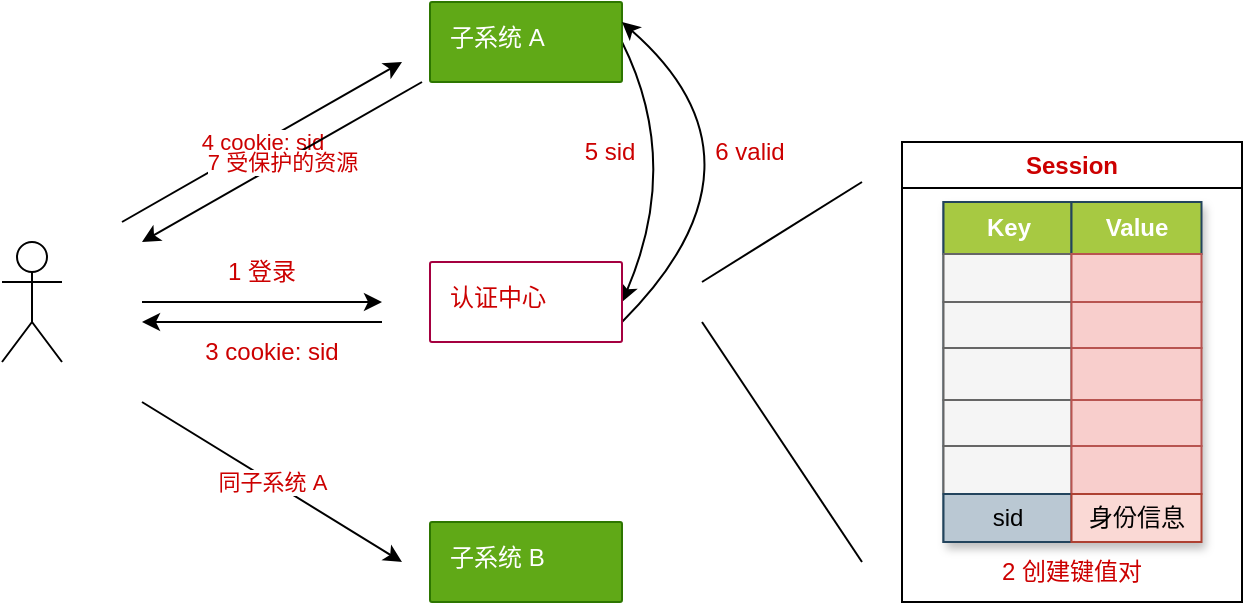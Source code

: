 <mxfile>
    <diagram id="XDS7-7kr3lyD7i5Q27BK" name="session+cookie模式">
        <mxGraphModel dx="1085" dy="590" grid="1" gridSize="10" guides="1" tooltips="1" connect="1" arrows="1" fold="1" page="0" pageScale="1" pageWidth="827" pageHeight="1169" background="none" math="0" shadow="0">
            <root>
                <mxCell id="0"/>
                <mxCell id="1" parent="0"/>
                <mxCell id="3" value="" style="shape=umlActor;verticalLabelPosition=bottom;verticalAlign=top;html=1;outlineConnect=0;" parent="1" vertex="1">
                    <mxGeometry x="80" y="200" width="30" height="60" as="geometry"/>
                </mxCell>
                <mxCell id="76" style="edgeStyle=none;html=1;exitX=1;exitY=0.5;exitDx=0;exitDy=0;exitPerimeter=0;entryX=1;entryY=0.5;entryDx=0;entryDy=0;entryPerimeter=0;fontColor=#CC0000;curved=1;" parent="1" source="7" target="9" edge="1">
                    <mxGeometry relative="1" as="geometry">
                        <Array as="points">
                            <mxPoint x="420" y="160"/>
                        </Array>
                    </mxGeometry>
                </mxCell>
                <mxCell id="7" value="子系统 A" style="points=[[0,0,0],[0.25,0,0],[0.5,0,0],[0.75,0,0],[1,0,0],[1,0.25,0],[1,0.5,0],[1,0.75,0],[1,1,0],[0.75,1,0],[0.5,1,0],[0.25,1,0],[0,1,0],[0,0.75,0],[0,0.5,0],[0,0.25,0]];rounded=1;absoluteArcSize=1;arcSize=2;html=1;strokeColor=#2D7600;shadow=0;dashed=0;fontSize=12;fontColor=#ffffff;align=left;verticalAlign=top;spacing=10;spacingTop=-4;fillColor=#60a917;" parent="1" vertex="1">
                    <mxGeometry x="294" y="80" width="96" height="40" as="geometry"/>
                </mxCell>
                <mxCell id="8" value="子系统 B" style="points=[[0,0,0],[0.25,0,0],[0.5,0,0],[0.75,0,0],[1,0,0],[1,0.25,0],[1,0.5,0],[1,0.75,0],[1,1,0],[0.75,1,0],[0.5,1,0],[0.25,1,0],[0,1,0],[0,0.75,0],[0,0.5,0],[0,0.25,0]];rounded=1;absoluteArcSize=1;arcSize=2;html=1;strokeColor=#2D7600;shadow=0;dashed=0;fontSize=12;fontColor=#ffffff;align=left;verticalAlign=top;spacing=10;spacingTop=-4;fillColor=#60a917;" parent="1" vertex="1">
                    <mxGeometry x="294" y="340" width="96" height="40" as="geometry"/>
                </mxCell>
                <mxCell id="80" style="edgeStyle=none;curved=1;html=1;exitX=1;exitY=0.75;exitDx=0;exitDy=0;exitPerimeter=0;entryX=1;entryY=0.25;entryDx=0;entryDy=0;entryPerimeter=0;fontColor=#CC0000;" parent="1" source="9" target="7" edge="1">
                    <mxGeometry relative="1" as="geometry">
                        <Array as="points">
                            <mxPoint x="470" y="160"/>
                        </Array>
                    </mxGeometry>
                </mxCell>
                <mxCell id="9" value="&lt;font color=&quot;#cc0000&quot;&gt;认证中心&lt;/font&gt;" style="points=[[0,0,0],[0.25,0,0],[0.5,0,0],[0.75,0,0],[1,0,0],[1,0.25,0],[1,0.5,0],[1,0.75,0],[1,1,0],[0.75,1,0],[0.5,1,0],[0.25,1,0],[0,1,0],[0,0.75,0],[0,0.5,0],[0,0.25,0]];rounded=1;absoluteArcSize=1;arcSize=2;html=1;shadow=0;dashed=0;fontSize=12;align=left;verticalAlign=top;spacing=10;spacingTop=-4;fillColor=#FFFFFF;fontColor=#ffffff;strokeColor=#A50040;" parent="1" vertex="1">
                    <mxGeometry x="294" y="210" width="96" height="40" as="geometry"/>
                </mxCell>
                <mxCell id="13" value="" style="endArrow=classic;html=1;" parent="1" edge="1">
                    <mxGeometry width="50" height="50" relative="1" as="geometry">
                        <mxPoint x="150" y="230" as="sourcePoint"/>
                        <mxPoint x="270" y="230" as="targetPoint"/>
                    </mxGeometry>
                </mxCell>
                <mxCell id="14" value="1 登录" style="text;html=1;strokeColor=none;fillColor=none;align=center;verticalAlign=middle;whiteSpace=wrap;rounded=0;fontColor=#CC0000;" parent="1" vertex="1">
                    <mxGeometry x="180" y="200" width="60" height="30" as="geometry"/>
                </mxCell>
                <mxCell id="21" value="Session" style="swimlane;whiteSpace=wrap;html=1;fontColor=#CC0000;fillColor=#FFFFFF;gradientColor=none;swimlaneFillColor=none;" parent="1" vertex="1">
                    <mxGeometry x="530" y="150" width="170" height="230" as="geometry"/>
                </mxCell>
                <mxCell id="40" value="Assets" style="childLayout=tableLayout;recursiveResize=0;strokeColor=#23445d;fillColor=#bac8d3;shadow=1;fontColor=#000000;" parent="21" vertex="1">
                    <mxGeometry x="20.75" y="30" width="128.5" height="170" as="geometry"/>
                </mxCell>
                <mxCell id="41" style="shape=tableRow;horizontal=0;startSize=0;swimlaneHead=0;swimlaneBody=0;top=0;left=0;bottom=0;right=0;dropTarget=0;collapsible=0;recursiveResize=0;expand=0;fontStyle=0;strokeColor=inherit;fillColor=#ffffff;" parent="40" vertex="1">
                    <mxGeometry width="128.5" height="26" as="geometry"/>
                </mxCell>
                <mxCell id="42" value="Key" style="connectable=0;recursiveResize=0;strokeColor=inherit;fillColor=#A7C942;align=center;fontStyle=1;fontColor=#FFFFFF;html=1;" parent="41" vertex="1">
                    <mxGeometry width="64" height="26" as="geometry">
                        <mxRectangle width="64" height="26" as="alternateBounds"/>
                    </mxGeometry>
                </mxCell>
                <mxCell id="43" value="Value" style="connectable=0;recursiveResize=0;strokeColor=inherit;fillColor=#A7C942;align=center;fontStyle=1;fontColor=#FFFFFF;html=1;" parent="41" vertex="1">
                    <mxGeometry x="64" width="65" height="26" as="geometry">
                        <mxRectangle width="65" height="26" as="alternateBounds"/>
                    </mxGeometry>
                </mxCell>
                <mxCell id="45" value="" style="shape=tableRow;horizontal=0;startSize=0;swimlaneHead=0;swimlaneBody=0;top=0;left=0;bottom=0;right=0;dropTarget=0;collapsible=0;recursiveResize=0;expand=0;fontStyle=0;strokeColor=inherit;fillColor=#ffffff;" parent="40" vertex="1">
                    <mxGeometry y="26" width="128.5" height="24" as="geometry"/>
                </mxCell>
                <mxCell id="46" value="" style="connectable=0;recursiveResize=0;strokeColor=#666666;fillColor=#f5f5f5;align=center;whiteSpace=wrap;html=1;fontColor=#333333;" parent="45" vertex="1">
                    <mxGeometry width="64" height="24" as="geometry">
                        <mxRectangle width="64" height="24" as="alternateBounds"/>
                    </mxGeometry>
                </mxCell>
                <mxCell id="47" value="" style="connectable=0;recursiveResize=0;strokeColor=#b85450;fillColor=#f8cecc;align=center;whiteSpace=wrap;html=1;" parent="45" vertex="1">
                    <mxGeometry x="64" width="65" height="24" as="geometry">
                        <mxRectangle width="65" height="24" as="alternateBounds"/>
                    </mxGeometry>
                </mxCell>
                <mxCell id="49" value="" style="shape=tableRow;horizontal=0;startSize=0;swimlaneHead=0;swimlaneBody=0;top=0;left=0;bottom=0;right=0;dropTarget=0;collapsible=0;recursiveResize=0;expand=0;fontStyle=1;strokeColor=inherit;fillColor=#EAF2D3;" parent="40" vertex="1">
                    <mxGeometry y="50" width="128.5" height="23" as="geometry"/>
                </mxCell>
                <mxCell id="50" value="" style="connectable=0;recursiveResize=0;strokeColor=#666666;fillColor=#f5f5f5;whiteSpace=wrap;html=1;fontColor=#333333;" parent="49" vertex="1">
                    <mxGeometry width="64" height="23" as="geometry">
                        <mxRectangle width="64" height="23" as="alternateBounds"/>
                    </mxGeometry>
                </mxCell>
                <mxCell id="51" value="" style="connectable=0;recursiveResize=0;strokeColor=#b85450;fillColor=#f8cecc;whiteSpace=wrap;html=1;" parent="49" vertex="1">
                    <mxGeometry x="64" width="65" height="23" as="geometry">
                        <mxRectangle width="65" height="23" as="alternateBounds"/>
                    </mxGeometry>
                </mxCell>
                <mxCell id="53" value="" style="shape=tableRow;horizontal=0;startSize=0;swimlaneHead=0;swimlaneBody=0;top=0;left=0;bottom=0;right=0;dropTarget=0;collapsible=0;recursiveResize=0;expand=0;fontStyle=0;strokeColor=inherit;fillColor=#ffffff;" parent="40" vertex="1">
                    <mxGeometry y="73" width="128.5" height="26" as="geometry"/>
                </mxCell>
                <mxCell id="54" value="" style="connectable=0;recursiveResize=0;fontStyle=0;align=center;whiteSpace=wrap;html=1;fillColor=#f5f5f5;fontColor=#333333;strokeColor=#666666;" parent="53" vertex="1">
                    <mxGeometry width="64" height="26" as="geometry">
                        <mxRectangle width="64" height="26" as="alternateBounds"/>
                    </mxGeometry>
                </mxCell>
                <mxCell id="55" value="" style="connectable=0;recursiveResize=0;strokeColor=#b85450;fillColor=#f8cecc;fontStyle=0;align=center;whiteSpace=wrap;html=1;" parent="53" vertex="1">
                    <mxGeometry x="64" width="65" height="26" as="geometry">
                        <mxRectangle width="65" height="26" as="alternateBounds"/>
                    </mxGeometry>
                </mxCell>
                <mxCell id="57" value="" style="shape=tableRow;horizontal=0;startSize=0;swimlaneHead=0;swimlaneBody=0;top=0;left=0;bottom=0;right=0;dropTarget=0;collapsible=0;recursiveResize=0;expand=0;fontStyle=1;strokeColor=inherit;fillColor=#EAF2D3;" parent="40" vertex="1">
                    <mxGeometry y="99" width="128.5" height="23" as="geometry"/>
                </mxCell>
                <mxCell id="58" value="" style="connectable=0;recursiveResize=0;strokeColor=#666666;fillColor=#f5f5f5;whiteSpace=wrap;html=1;fontColor=#333333;" parent="57" vertex="1">
                    <mxGeometry width="64" height="23" as="geometry">
                        <mxRectangle width="64" height="23" as="alternateBounds"/>
                    </mxGeometry>
                </mxCell>
                <mxCell id="59" value="" style="connectable=0;recursiveResize=0;strokeColor=#b85450;fillColor=#f8cecc;whiteSpace=wrap;html=1;" parent="57" vertex="1">
                    <mxGeometry x="64" width="65" height="23" as="geometry">
                        <mxRectangle width="65" height="23" as="alternateBounds"/>
                    </mxGeometry>
                </mxCell>
                <mxCell id="61" style="shape=tableRow;horizontal=0;startSize=0;swimlaneHead=0;swimlaneBody=0;top=0;left=0;bottom=0;right=0;dropTarget=0;collapsible=0;recursiveResize=0;expand=0;fontStyle=1;strokeColor=inherit;fillColor=#EAF2D3;" parent="40" vertex="1">
                    <mxGeometry y="122" width="128.5" height="24" as="geometry"/>
                </mxCell>
                <mxCell id="62" style="connectable=0;recursiveResize=0;strokeColor=#666666;fillColor=#f5f5f5;whiteSpace=wrap;html=1;fontColor=#333333;" parent="61" vertex="1">
                    <mxGeometry width="64" height="24" as="geometry">
                        <mxRectangle width="64" height="24" as="alternateBounds"/>
                    </mxGeometry>
                </mxCell>
                <mxCell id="63" style="connectable=0;recursiveResize=0;strokeColor=#b85450;fillColor=#f8cecc;whiteSpace=wrap;html=1;" parent="61" vertex="1">
                    <mxGeometry x="64" width="65" height="24" as="geometry">
                        <mxRectangle width="65" height="24" as="alternateBounds"/>
                    </mxGeometry>
                </mxCell>
                <mxCell id="64" style="shape=tableRow;horizontal=0;startSize=0;swimlaneHead=0;swimlaneBody=0;top=0;left=0;bottom=0;right=0;dropTarget=0;collapsible=0;recursiveResize=0;expand=0;fontStyle=1;fillColor=#f5f5f5;fontColor=#333333;strokeColor=#666666;" parent="40" vertex="1">
                    <mxGeometry y="146" width="128.5" height="24" as="geometry"/>
                </mxCell>
                <mxCell id="65" value="sid" style="connectable=0;recursiveResize=0;strokeColor=#23445d;fillColor=#bac8d3;whiteSpace=wrap;html=1;fontColor=#000000;" parent="64" vertex="1">
                    <mxGeometry width="64" height="24" as="geometry">
                        <mxRectangle width="64" height="24" as="alternateBounds"/>
                    </mxGeometry>
                </mxCell>
                <mxCell id="66" value="身份信息" style="connectable=0;recursiveResize=0;strokeColor=#ae4132;fillColor=#fad9d5;whiteSpace=wrap;html=1;fontColor=#000000;" parent="64" vertex="1">
                    <mxGeometry x="64" width="65" height="24" as="geometry">
                        <mxRectangle width="65" height="24" as="alternateBounds"/>
                    </mxGeometry>
                </mxCell>
                <mxCell id="67" value="2 创建键值对" style="text;strokeColor=none;align=center;fillColor=none;html=1;verticalAlign=middle;whiteSpace=wrap;rounded=0;fontColor=#CC0000;" parent="21" vertex="1">
                    <mxGeometry x="35" y="200" width="100" height="30" as="geometry"/>
                </mxCell>
                <mxCell id="68" value="" style="endArrow=none;html=1;fontColor=#CC0000;" parent="1" edge="1">
                    <mxGeometry width="50" height="50" relative="1" as="geometry">
                        <mxPoint x="430" y="220" as="sourcePoint"/>
                        <mxPoint x="510" y="170" as="targetPoint"/>
                    </mxGeometry>
                </mxCell>
                <mxCell id="69" value="" style="endArrow=none;html=1;fontColor=#CC0000;" parent="1" edge="1">
                    <mxGeometry width="50" height="50" relative="1" as="geometry">
                        <mxPoint x="430" y="240" as="sourcePoint"/>
                        <mxPoint x="510" y="360" as="targetPoint"/>
                    </mxGeometry>
                </mxCell>
                <mxCell id="70" value="" style="endArrow=classic;html=1;fontColor=#CC0000;" parent="1" edge="1">
                    <mxGeometry width="50" height="50" relative="1" as="geometry">
                        <mxPoint x="270" y="240" as="sourcePoint"/>
                        <mxPoint x="150" y="240" as="targetPoint"/>
                    </mxGeometry>
                </mxCell>
                <mxCell id="71" value="3 cookie: sid" style="text;html=1;strokeColor=none;fillColor=none;align=center;verticalAlign=middle;whiteSpace=wrap;rounded=0;fontColor=#CC0000;" parent="1" vertex="1">
                    <mxGeometry x="170" y="240" width="90" height="30" as="geometry"/>
                </mxCell>
                <mxCell id="73" value="" style="endArrow=classic;html=1;fontColor=#CC0000;" parent="1" edge="1">
                    <mxGeometry relative="1" as="geometry">
                        <mxPoint x="140" y="190" as="sourcePoint"/>
                        <mxPoint x="280" y="110" as="targetPoint"/>
                    </mxGeometry>
                </mxCell>
                <mxCell id="74" value="4 cookie: sid" style="edgeLabel;resizable=0;html=1;align=center;verticalAlign=middle;fontColor=#CC0000;fillColor=#FFFFFF;gradientColor=none;" parent="73" connectable="0" vertex="1">
                    <mxGeometry relative="1" as="geometry"/>
                </mxCell>
                <mxCell id="77" value="5 sid" style="text;strokeColor=none;align=center;fillColor=none;html=1;verticalAlign=middle;whiteSpace=wrap;rounded=0;fontColor=#CC0000;" parent="1" vertex="1">
                    <mxGeometry x="354" y="140" width="60" height="30" as="geometry"/>
                </mxCell>
                <mxCell id="81" value="6 valid" style="text;strokeColor=none;align=center;fillColor=none;html=1;verticalAlign=middle;whiteSpace=wrap;rounded=0;fontColor=#CC0000;" parent="1" vertex="1">
                    <mxGeometry x="424" y="140" width="60" height="30" as="geometry"/>
                </mxCell>
                <mxCell id="83" value="" style="endArrow=classic;html=1;fontColor=#CC0000;" parent="1" edge="1">
                    <mxGeometry relative="1" as="geometry">
                        <mxPoint x="290" y="120" as="sourcePoint"/>
                        <mxPoint x="150" y="200" as="targetPoint"/>
                    </mxGeometry>
                </mxCell>
                <mxCell id="84" value="7 受保护的资源" style="edgeLabel;resizable=0;html=1;align=center;verticalAlign=middle;fontColor=#CC0000;fillColor=#FFFFFF;gradientColor=none;" parent="83" connectable="0" vertex="1">
                    <mxGeometry relative="1" as="geometry"/>
                </mxCell>
                <mxCell id="86" value="" style="endArrow=classic;html=1;fontColor=#CC0000;" parent="1" edge="1">
                    <mxGeometry relative="1" as="geometry">
                        <mxPoint x="150" y="280" as="sourcePoint"/>
                        <mxPoint x="280" y="360" as="targetPoint"/>
                    </mxGeometry>
                </mxCell>
                <mxCell id="87" value="同子系统 A" style="edgeLabel;resizable=0;html=1;align=center;verticalAlign=middle;fontColor=#CC0000;fillColor=#FFFFFF;gradientColor=none;" parent="86" connectable="0" vertex="1">
                    <mxGeometry relative="1" as="geometry"/>
                </mxCell>
            </root>
        </mxGraphModel>
    </diagram>
    <diagram name="token模式" id="zcBqx51dglG4547C5pTh">
        <mxGraphModel dx="1085" dy="590" grid="1" gridSize="10" guides="1" tooltips="1" connect="1" arrows="1" fold="1" page="0" pageScale="1" pageWidth="827" pageHeight="1169" background="none" math="0" shadow="0">
            <root>
                <mxCell id="Z0OgAbL8reeCg2RCAUMk-0"/>
                <mxCell id="Z0OgAbL8reeCg2RCAUMk-1" parent="Z0OgAbL8reeCg2RCAUMk-0"/>
                <mxCell id="Z0OgAbL8reeCg2RCAUMk-2" value="" style="shape=umlActor;verticalLabelPosition=bottom;verticalAlign=top;html=1;outlineConnect=0;" vertex="1" parent="Z0OgAbL8reeCg2RCAUMk-1">
                    <mxGeometry x="80" y="200" width="30" height="60" as="geometry"/>
                </mxCell>
                <mxCell id="Z0OgAbL8reeCg2RCAUMk-4" value="子系统 A" style="points=[[0,0,0],[0.25,0,0],[0.5,0,0],[0.75,0,0],[1,0,0],[1,0.25,0],[1,0.5,0],[1,0.75,0],[1,1,0],[0.75,1,0],[0.5,1,0],[0.25,1,0],[0,1,0],[0,0.75,0],[0,0.5,0],[0,0.25,0]];rounded=1;absoluteArcSize=1;arcSize=2;html=1;strokeColor=#2D7600;shadow=0;dashed=0;fontSize=12;fontColor=#ffffff;align=left;verticalAlign=top;spacing=10;spacingTop=-4;fillColor=#60a917;" vertex="1" parent="Z0OgAbL8reeCg2RCAUMk-1">
                    <mxGeometry x="294" y="80" width="96" height="40" as="geometry"/>
                </mxCell>
                <mxCell id="Z0OgAbL8reeCg2RCAUMk-5" value="子系统 B" style="points=[[0,0,0],[0.25,0,0],[0.5,0,0],[0.75,0,0],[1,0,0],[1,0.25,0],[1,0.5,0],[1,0.75,0],[1,1,0],[0.75,1,0],[0.5,1,0],[0.25,1,0],[0,1,0],[0,0.75,0],[0,0.5,0],[0,0.25,0]];rounded=1;absoluteArcSize=1;arcSize=2;html=1;strokeColor=#2D7600;shadow=0;dashed=0;fontSize=12;fontColor=#ffffff;align=left;verticalAlign=top;spacing=10;spacingTop=-4;fillColor=#60a917;" vertex="1" parent="Z0OgAbL8reeCg2RCAUMk-1">
                    <mxGeometry x="294" y="340" width="96" height="40" as="geometry"/>
                </mxCell>
                <mxCell id="Z0OgAbL8reeCg2RCAUMk-7" value="&lt;font color=&quot;#cc0000&quot;&gt;认证中心&lt;/font&gt;" style="points=[[0,0,0],[0.25,0,0],[0.5,0,0],[0.75,0,0],[1,0,0],[1,0.25,0],[1,0.5,0],[1,0.75,0],[1,1,0],[0.75,1,0],[0.5,1,0],[0.25,1,0],[0,1,0],[0,0.75,0],[0,0.5,0],[0,0.25,0]];rounded=1;absoluteArcSize=1;arcSize=2;html=1;shadow=0;dashed=0;fontSize=12;align=left;verticalAlign=top;spacing=10;spacingTop=-4;fillColor=#FFFFFF;fontColor=#ffffff;strokeColor=#A50040;" vertex="1" parent="Z0OgAbL8reeCg2RCAUMk-1">
                    <mxGeometry x="294" y="210" width="96" height="40" as="geometry"/>
                </mxCell>
                <mxCell id="Z0OgAbL8reeCg2RCAUMk-8" value="" style="endArrow=classic;html=1;" edge="1" parent="Z0OgAbL8reeCg2RCAUMk-1">
                    <mxGeometry width="50" height="50" relative="1" as="geometry">
                        <mxPoint x="150" y="230" as="sourcePoint"/>
                        <mxPoint x="270" y="230" as="targetPoint"/>
                    </mxGeometry>
                </mxCell>
                <mxCell id="Z0OgAbL8reeCg2RCAUMk-9" value="1 登录" style="text;html=1;strokeColor=none;fillColor=none;align=center;verticalAlign=middle;whiteSpace=wrap;rounded=0;fontColor=#CC0000;" vertex="1" parent="Z0OgAbL8reeCg2RCAUMk-1">
                    <mxGeometry x="180" y="200" width="60" height="30" as="geometry"/>
                </mxCell>
                <mxCell id="Z0OgAbL8reeCg2RCAUMk-36" value="" style="endArrow=classic;html=1;fontColor=#CC0000;" edge="1" parent="Z0OgAbL8reeCg2RCAUMk-1">
                    <mxGeometry width="50" height="50" relative="1" as="geometry">
                        <mxPoint x="270" y="240" as="sourcePoint"/>
                        <mxPoint x="150" y="240" as="targetPoint"/>
                    </mxGeometry>
                </mxCell>
                <mxCell id="Z0OgAbL8reeCg2RCAUMk-37" value="2 Token" style="text;html=1;strokeColor=none;fillColor=none;align=center;verticalAlign=middle;whiteSpace=wrap;rounded=0;fontColor=#CC0000;" vertex="1" parent="Z0OgAbL8reeCg2RCAUMk-1">
                    <mxGeometry x="170" y="240" width="90" height="30" as="geometry"/>
                </mxCell>
                <mxCell id="Z0OgAbL8reeCg2RCAUMk-38" value="" style="endArrow=classic;html=1;fontColor=#CC0000;" edge="1" parent="Z0OgAbL8reeCg2RCAUMk-1">
                    <mxGeometry relative="1" as="geometry">
                        <mxPoint x="140" y="190" as="sourcePoint"/>
                        <mxPoint x="280" y="110" as="targetPoint"/>
                    </mxGeometry>
                </mxCell>
                <mxCell id="Z0OgAbL8reeCg2RCAUMk-39" value="3 Token" style="edgeLabel;resizable=0;html=1;align=center;verticalAlign=middle;fontColor=#CC0000;fillColor=#FFFFFF;gradientColor=none;" connectable="0" vertex="1" parent="Z0OgAbL8reeCg2RCAUMk-38">
                    <mxGeometry relative="1" as="geometry"/>
                </mxCell>
                <mxCell id="Z0OgAbL8reeCg2RCAUMk-42" value="" style="endArrow=classic;html=1;fontColor=#CC0000;" edge="1" parent="Z0OgAbL8reeCg2RCAUMk-1">
                    <mxGeometry relative="1" as="geometry">
                        <mxPoint x="290" y="120" as="sourcePoint"/>
                        <mxPoint x="150" y="200" as="targetPoint"/>
                    </mxGeometry>
                </mxCell>
                <mxCell id="Z0OgAbL8reeCg2RCAUMk-43" value="4 受保护的资源" style="edgeLabel;resizable=0;html=1;align=center;verticalAlign=middle;fontColor=#CC0000;fillColor=#FFFFFF;gradientColor=none;" connectable="0" vertex="1" parent="Z0OgAbL8reeCg2RCAUMk-42">
                    <mxGeometry relative="1" as="geometry"/>
                </mxCell>
                <mxCell id="Z0OgAbL8reeCg2RCAUMk-44" value="" style="endArrow=classic;html=1;fontColor=#CC0000;" edge="1" parent="Z0OgAbL8reeCg2RCAUMk-1">
                    <mxGeometry relative="1" as="geometry">
                        <mxPoint x="150" y="280" as="sourcePoint"/>
                        <mxPoint x="280" y="360" as="targetPoint"/>
                    </mxGeometry>
                </mxCell>
                <mxCell id="Z0OgAbL8reeCg2RCAUMk-45" value="同子系统 A" style="edgeLabel;resizable=0;html=1;align=center;verticalAlign=middle;fontColor=#CC0000;fillColor=#FFFFFF;gradientColor=none;" connectable="0" vertex="1" parent="Z0OgAbL8reeCg2RCAUMk-44">
                    <mxGeometry relative="1" as="geometry"/>
                </mxCell>
            </root>
        </mxGraphModel>
    </diagram>
    <diagram name="token+refreshtoken模式" id="fpXSxOMqtnA7qJ9Mg2ZG">
        <mxGraphModel dx="1085" dy="590" grid="1" gridSize="10" guides="1" tooltips="1" connect="1" arrows="1" fold="1" page="0" pageScale="1" pageWidth="827" pageHeight="1169" background="none" math="0" shadow="0">
            <root>
                <mxCell id="tS0DYcLkiVQjW7e6F6H--0"/>
                <mxCell id="tS0DYcLkiVQjW7e6F6H--1" parent="tS0DYcLkiVQjW7e6F6H--0"/>
                <mxCell id="tS0DYcLkiVQjW7e6F6H--2" value="" style="shape=umlActor;verticalLabelPosition=bottom;verticalAlign=top;html=1;outlineConnect=0;" vertex="1" parent="tS0DYcLkiVQjW7e6F6H--1">
                    <mxGeometry x="80" y="200" width="30" height="60" as="geometry"/>
                </mxCell>
                <mxCell id="tS0DYcLkiVQjW7e6F6H--3" value="子系统 A" style="points=[[0,0,0],[0.25,0,0],[0.5,0,0],[0.75,0,0],[1,0,0],[1,0.25,0],[1,0.5,0],[1,0.75,0],[1,1,0],[0.75,1,0],[0.5,1,0],[0.25,1,0],[0,1,0],[0,0.75,0],[0,0.5,0],[0,0.25,0]];rounded=1;absoluteArcSize=1;arcSize=2;html=1;strokeColor=#2D7600;shadow=0;dashed=0;fontSize=12;fontColor=#ffffff;align=left;verticalAlign=top;spacing=10;spacingTop=-4;fillColor=#60a917;" vertex="1" parent="tS0DYcLkiVQjW7e6F6H--1">
                    <mxGeometry x="294" y="80" width="96" height="40" as="geometry"/>
                </mxCell>
                <mxCell id="tS0DYcLkiVQjW7e6F6H--4" value="子系统 B" style="points=[[0,0,0],[0.25,0,0],[0.5,0,0],[0.75,0,0],[1,0,0],[1,0.25,0],[1,0.5,0],[1,0.75,0],[1,1,0],[0.75,1,0],[0.5,1,0],[0.25,1,0],[0,1,0],[0,0.75,0],[0,0.5,0],[0,0.25,0]];rounded=1;absoluteArcSize=1;arcSize=2;html=1;strokeColor=#2D7600;shadow=0;dashed=0;fontSize=12;fontColor=#ffffff;align=left;verticalAlign=top;spacing=10;spacingTop=-4;fillColor=#60a917;" vertex="1" parent="tS0DYcLkiVQjW7e6F6H--1">
                    <mxGeometry x="294" y="340" width="96" height="40" as="geometry"/>
                </mxCell>
                <mxCell id="tS0DYcLkiVQjW7e6F6H--5" value="&lt;font color=&quot;#cc0000&quot;&gt;认证中心&lt;/font&gt;" style="points=[[0,0,0],[0.25,0,0],[0.5,0,0],[0.75,0,0],[1,0,0],[1,0.25,0],[1,0.5,0],[1,0.75,0],[1,1,0],[0.75,1,0],[0.5,1,0],[0.25,1,0],[0,1,0],[0,0.75,0],[0,0.5,0],[0,0.25,0]];rounded=1;absoluteArcSize=1;arcSize=2;html=1;shadow=0;dashed=0;fontSize=12;align=left;verticalAlign=top;spacing=10;spacingTop=-4;fillColor=#FFFFFF;fontColor=#ffffff;strokeColor=#A50040;" vertex="1" parent="tS0DYcLkiVQjW7e6F6H--1">
                    <mxGeometry x="294" y="210" width="96" height="40" as="geometry"/>
                </mxCell>
                <mxCell id="tS0DYcLkiVQjW7e6F6H--6" value="" style="endArrow=classic;html=1;" edge="1" parent="tS0DYcLkiVQjW7e6F6H--1">
                    <mxGeometry width="50" height="50" relative="1" as="geometry">
                        <mxPoint x="150" y="230" as="sourcePoint"/>
                        <mxPoint x="270" y="230" as="targetPoint"/>
                    </mxGeometry>
                </mxCell>
                <mxCell id="tS0DYcLkiVQjW7e6F6H--7" value="1 登录" style="text;html=1;strokeColor=none;fillColor=none;align=center;verticalAlign=middle;whiteSpace=wrap;rounded=0;fontColor=#CC0000;" vertex="1" parent="tS0DYcLkiVQjW7e6F6H--1">
                    <mxGeometry x="180" y="200" width="60" height="30" as="geometry"/>
                </mxCell>
                <mxCell id="tS0DYcLkiVQjW7e6F6H--8" value="" style="endArrow=classic;html=1;fontColor=#CC0000;" edge="1" parent="tS0DYcLkiVQjW7e6F6H--1">
                    <mxGeometry width="50" height="50" relative="1" as="geometry">
                        <mxPoint x="270" y="240" as="sourcePoint"/>
                        <mxPoint x="150" y="240" as="targetPoint"/>
                    </mxGeometry>
                </mxCell>
                <mxCell id="tS0DYcLkiVQjW7e6F6H--9" value="2 Token+Refresh" style="text;html=1;strokeColor=none;fillColor=none;align=center;verticalAlign=middle;whiteSpace=wrap;rounded=0;fontColor=#CC0000;" vertex="1" parent="tS0DYcLkiVQjW7e6F6H--1">
                    <mxGeometry x="170" y="240" width="90" height="30" as="geometry"/>
                </mxCell>
                <mxCell id="tS0DYcLkiVQjW7e6F6H--10" value="" style="endArrow=classic;html=1;fontColor=#CC0000;" edge="1" parent="tS0DYcLkiVQjW7e6F6H--1">
                    <mxGeometry relative="1" as="geometry">
                        <mxPoint x="140" y="190" as="sourcePoint"/>
                        <mxPoint x="280" y="110" as="targetPoint"/>
                    </mxGeometry>
                </mxCell>
                <mxCell id="tS0DYcLkiVQjW7e6F6H--11" value="3 Token" style="edgeLabel;resizable=0;html=1;align=center;verticalAlign=middle;fontColor=#CC0000;fillColor=#FFFFFF;gradientColor=none;" connectable="0" vertex="1" parent="tS0DYcLkiVQjW7e6F6H--10">
                    <mxGeometry relative="1" as="geometry"/>
                </mxCell>
                <mxCell id="tS0DYcLkiVQjW7e6F6H--12" value="" style="endArrow=classic;html=1;fontColor=#CC0000;" edge="1" parent="tS0DYcLkiVQjW7e6F6H--1">
                    <mxGeometry relative="1" as="geometry">
                        <mxPoint x="290" y="120" as="sourcePoint"/>
                        <mxPoint x="150" y="200" as="targetPoint"/>
                    </mxGeometry>
                </mxCell>
                <mxCell id="tS0DYcLkiVQjW7e6F6H--13" value="4 受保护的资源" style="edgeLabel;resizable=0;html=1;align=center;verticalAlign=middle;fontColor=#CC0000;fillColor=#FFFFFF;gradientColor=none;" connectable="0" vertex="1" parent="tS0DYcLkiVQjW7e6F6H--12">
                    <mxGeometry relative="1" as="geometry"/>
                </mxCell>
                <mxCell id="tS0DYcLkiVQjW7e6F6H--14" value="" style="endArrow=classic;html=1;fontColor=#CC0000;" edge="1" parent="tS0DYcLkiVQjW7e6F6H--1">
                    <mxGeometry relative="1" as="geometry">
                        <mxPoint x="150" y="280" as="sourcePoint"/>
                        <mxPoint x="280" y="360" as="targetPoint"/>
                    </mxGeometry>
                </mxCell>
                <mxCell id="tS0DYcLkiVQjW7e6F6H--15" value="同子系统 A" style="edgeLabel;resizable=0;html=1;align=center;verticalAlign=middle;fontColor=#CC0000;fillColor=#FFFFFF;gradientColor=none;" connectable="0" vertex="1" parent="tS0DYcLkiVQjW7e6F6H--14">
                    <mxGeometry relative="1" as="geometry"/>
                </mxCell>
                <mxCell id="dwhJ-u2CXCqjBpCDwumW-0" value="" style="shape=umlActor;verticalLabelPosition=bottom;verticalAlign=top;html=1;outlineConnect=0;" vertex="1" parent="tS0DYcLkiVQjW7e6F6H--1">
                    <mxGeometry x="480" y="200" width="39" height="60" as="geometry"/>
                </mxCell>
                <mxCell id="dwhJ-u2CXCqjBpCDwumW-1" value="子系统 A" style="points=[[0,0,0],[0.25,0,0],[0.5,0,0],[0.75,0,0],[1,0,0],[1,0.25,0],[1,0.5,0],[1,0.75,0],[1,1,0],[0.75,1,0],[0.5,1,0],[0.25,1,0],[0,1,0],[0,0.75,0],[0,0.5,0],[0,0.25,0]];rounded=1;absoluteArcSize=1;arcSize=2;html=1;strokeColor=#2D7600;shadow=0;dashed=0;fontSize=12;fontColor=#ffffff;align=left;verticalAlign=top;spacing=10;spacingTop=-4;fillColor=#60a917;" vertex="1" parent="tS0DYcLkiVQjW7e6F6H--1">
                    <mxGeometry x="694" y="80" width="105" height="40" as="geometry"/>
                </mxCell>
                <mxCell id="dwhJ-u2CXCqjBpCDwumW-2" value="子系统 B" style="points=[[0,0,0],[0.25,0,0],[0.5,0,0],[0.75,0,0],[1,0,0],[1,0.25,0],[1,0.5,0],[1,0.75,0],[1,1,0],[0.75,1,0],[0.5,1,0],[0.25,1,0],[0,1,0],[0,0.75,0],[0,0.5,0],[0,0.25,0]];rounded=1;absoluteArcSize=1;arcSize=2;html=1;strokeColor=#2D7600;shadow=0;dashed=0;fontSize=12;fontColor=#ffffff;align=left;verticalAlign=top;spacing=10;spacingTop=-4;fillColor=#60a917;" vertex="1" parent="tS0DYcLkiVQjW7e6F6H--1">
                    <mxGeometry x="694" y="340" width="105" height="40" as="geometry"/>
                </mxCell>
                <mxCell id="dwhJ-u2CXCqjBpCDwumW-3" value="&lt;font color=&quot;#cc0000&quot;&gt;认证中心&lt;/font&gt;" style="points=[[0,0,0],[0.25,0,0],[0.5,0,0],[0.75,0,0],[1,0,0],[1,0.25,0],[1,0.5,0],[1,0.75,0],[1,1,0],[0.75,1,0],[0.5,1,0],[0.25,1,0],[0,1,0],[0,0.75,0],[0,0.5,0],[0,0.25,0]];rounded=1;absoluteArcSize=1;arcSize=2;html=1;shadow=0;dashed=0;fontSize=12;align=left;verticalAlign=top;spacing=10;spacingTop=-4;fillColor=#FFFFFF;fontColor=#ffffff;strokeColor=#A50040;" vertex="1" parent="tS0DYcLkiVQjW7e6F6H--1">
                    <mxGeometry x="694" y="210" width="105" height="40" as="geometry"/>
                </mxCell>
                <mxCell id="dwhJ-u2CXCqjBpCDwumW-4" value="" style="endArrow=classic;html=1;" edge="1" parent="tS0DYcLkiVQjW7e6F6H--1">
                    <mxGeometry width="50" height="50" relative="1" as="geometry">
                        <mxPoint x="550" y="230" as="sourcePoint"/>
                        <mxPoint x="670" y="230" as="targetPoint"/>
                    </mxGeometry>
                </mxCell>
                <mxCell id="dwhJ-u2CXCqjBpCDwumW-5" value="3 Refresh" style="text;html=1;strokeColor=none;fillColor=none;align=center;verticalAlign=middle;whiteSpace=wrap;rounded=0;fontColor=#CC0000;" vertex="1" parent="tS0DYcLkiVQjW7e6F6H--1">
                    <mxGeometry x="580" y="200" width="70" height="30" as="geometry"/>
                </mxCell>
                <mxCell id="dwhJ-u2CXCqjBpCDwumW-6" value="" style="endArrow=classic;html=1;fontColor=#CC0000;" edge="1" parent="tS0DYcLkiVQjW7e6F6H--1">
                    <mxGeometry width="50" height="50" relative="1" as="geometry">
                        <mxPoint x="670" y="240" as="sourcePoint"/>
                        <mxPoint x="550" y="240" as="targetPoint"/>
                    </mxGeometry>
                </mxCell>
                <mxCell id="dwhJ-u2CXCqjBpCDwumW-7" value="4新Token" style="text;html=1;strokeColor=none;fillColor=none;align=center;verticalAlign=middle;whiteSpace=wrap;rounded=0;fontColor=#CC0000;" vertex="1" parent="tS0DYcLkiVQjW7e6F6H--1">
                    <mxGeometry x="570" y="240" width="99" height="30" as="geometry"/>
                </mxCell>
                <mxCell id="dwhJ-u2CXCqjBpCDwumW-8" value="" style="endArrow=classic;html=1;fontColor=#CC0000;" edge="1" parent="tS0DYcLkiVQjW7e6F6H--1">
                    <mxGeometry relative="1" as="geometry">
                        <mxPoint x="540" y="190" as="sourcePoint"/>
                        <mxPoint x="680" y="110" as="targetPoint"/>
                    </mxGeometry>
                </mxCell>
                <mxCell id="dwhJ-u2CXCqjBpCDwumW-9" value="1 Token" style="edgeLabel;resizable=0;html=1;align=center;verticalAlign=middle;fontColor=#CC0000;fillColor=#FFFFFF;gradientColor=none;" connectable="0" vertex="1" parent="dwhJ-u2CXCqjBpCDwumW-8">
                    <mxGeometry relative="1" as="geometry"/>
                </mxCell>
                <mxCell id="dwhJ-u2CXCqjBpCDwumW-10" value="" style="endArrow=classic;html=1;fontColor=#CC0000;" edge="1" parent="tS0DYcLkiVQjW7e6F6H--1">
                    <mxGeometry relative="1" as="geometry">
                        <mxPoint x="690" y="120" as="sourcePoint"/>
                        <mxPoint x="550" y="200" as="targetPoint"/>
                    </mxGeometry>
                </mxCell>
                <mxCell id="dwhJ-u2CXCqjBpCDwumW-11" value="2 失效" style="edgeLabel;resizable=0;html=1;align=center;verticalAlign=middle;fontColor=#CC0000;fillColor=#FFFFFF;gradientColor=none;" connectable="0" vertex="1" parent="dwhJ-u2CXCqjBpCDwumW-10">
                    <mxGeometry relative="1" as="geometry"/>
                </mxCell>
                <mxCell id="dwhJ-u2CXCqjBpCDwumW-12" value="" style="endArrow=classic;html=1;fontColor=#CC0000;" edge="1" parent="tS0DYcLkiVQjW7e6F6H--1">
                    <mxGeometry relative="1" as="geometry">
                        <mxPoint x="550" y="280" as="sourcePoint"/>
                        <mxPoint x="680" y="360" as="targetPoint"/>
                    </mxGeometry>
                </mxCell>
                <mxCell id="dwhJ-u2CXCqjBpCDwumW-13" value="同子系统 A" style="edgeLabel;resizable=0;html=1;align=center;verticalAlign=middle;fontColor=#CC0000;fillColor=#FFFFFF;gradientColor=none;" connectable="0" vertex="1" parent="dwhJ-u2CXCqjBpCDwumW-12">
                    <mxGeometry relative="1" as="geometry"/>
                </mxCell>
            </root>
        </mxGraphModel>
    </diagram>
</mxfile>
